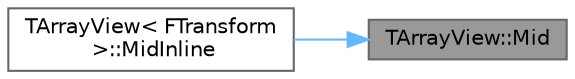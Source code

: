 digraph "TArrayView::Mid"
{
 // INTERACTIVE_SVG=YES
 // LATEX_PDF_SIZE
  bgcolor="transparent";
  edge [fontname=Helvetica,fontsize=10,labelfontname=Helvetica,labelfontsize=10];
  node [fontname=Helvetica,fontsize=10,shape=box,height=0.2,width=0.4];
  rankdir="RL";
  Node1 [id="Node000001",label="TArrayView::Mid",height=0.2,width=0.4,color="gray40", fillcolor="grey60", style="filled", fontcolor="black",tooltip="Returns the middle part of the view by taking up to the given number of elements from the given posit..."];
  Node1 -> Node2 [id="edge1_Node000001_Node000002",dir="back",color="steelblue1",style="solid",tooltip=" "];
  Node2 [id="Node000002",label="TArrayView\< FTransform\l \>::MidInline",height=0.2,width=0.4,color="grey40", fillcolor="white", style="filled",URL="$db/d13/classTArrayView.html#a6da3ba921411404c4064e79538d94b66",tooltip=" "];
}
